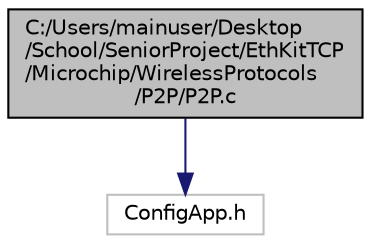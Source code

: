 digraph "C:/Users/mainuser/Desktop/School/SeniorProject/EthKitTCP/Microchip/WirelessProtocols/P2P/P2P.c"
{
  edge [fontname="Helvetica",fontsize="10",labelfontname="Helvetica",labelfontsize="10"];
  node [fontname="Helvetica",fontsize="10",shape=record];
  Node1 [label="C:/Users/mainuser/Desktop\l/School/SeniorProject/EthKitTCP\l/Microchip/WirelessProtocols\l/P2P/P2P.c",height=0.2,width=0.4,color="black", fillcolor="grey75", style="filled", fontcolor="black"];
  Node1 -> Node2 [color="midnightblue",fontsize="10",style="solid",fontname="Helvetica"];
  Node2 [label="ConfigApp.h",height=0.2,width=0.4,color="grey75", fillcolor="white", style="filled"];
}

